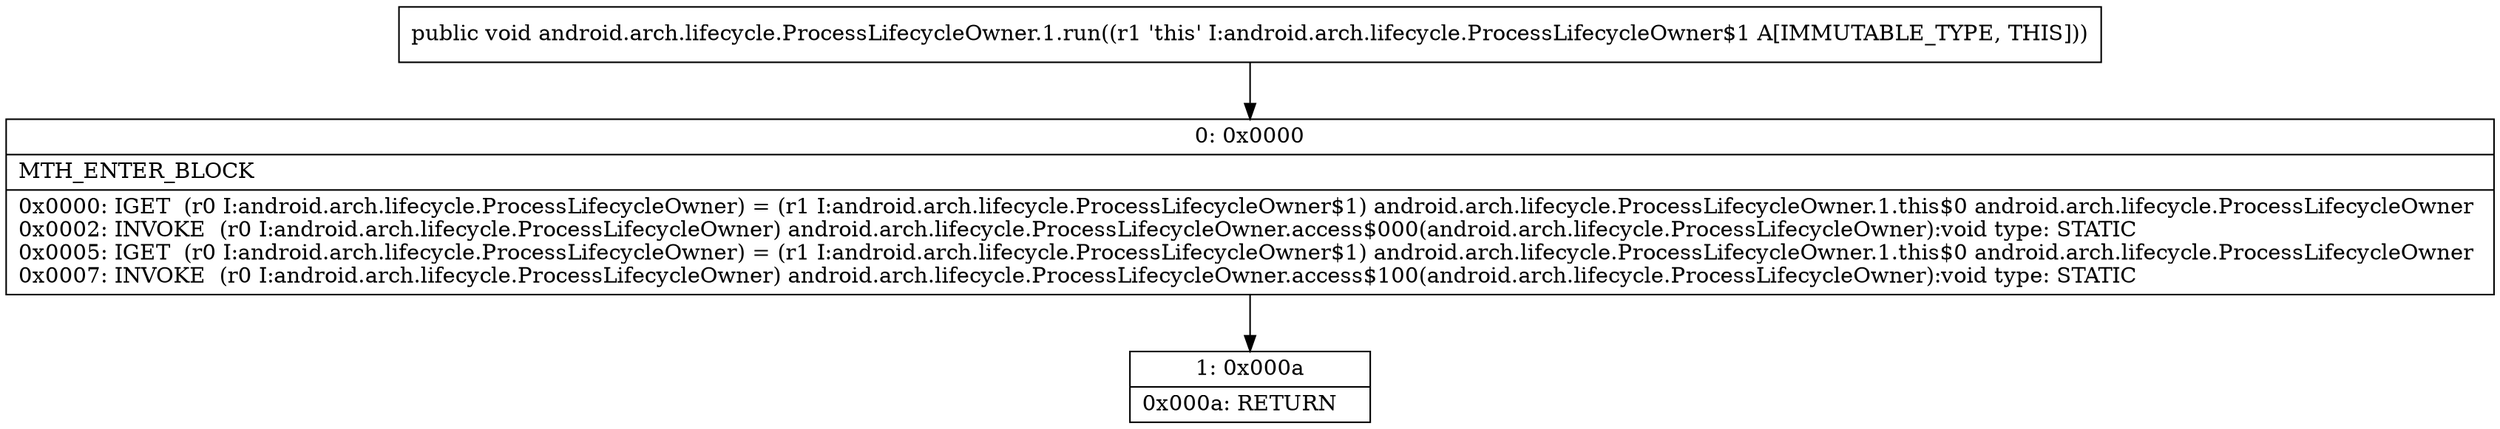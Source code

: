 digraph "CFG forandroid.arch.lifecycle.ProcessLifecycleOwner.1.run()V" {
Node_0 [shape=record,label="{0\:\ 0x0000|MTH_ENTER_BLOCK\l|0x0000: IGET  (r0 I:android.arch.lifecycle.ProcessLifecycleOwner) = (r1 I:android.arch.lifecycle.ProcessLifecycleOwner$1) android.arch.lifecycle.ProcessLifecycleOwner.1.this$0 android.arch.lifecycle.ProcessLifecycleOwner \l0x0002: INVOKE  (r0 I:android.arch.lifecycle.ProcessLifecycleOwner) android.arch.lifecycle.ProcessLifecycleOwner.access$000(android.arch.lifecycle.ProcessLifecycleOwner):void type: STATIC \l0x0005: IGET  (r0 I:android.arch.lifecycle.ProcessLifecycleOwner) = (r1 I:android.arch.lifecycle.ProcessLifecycleOwner$1) android.arch.lifecycle.ProcessLifecycleOwner.1.this$0 android.arch.lifecycle.ProcessLifecycleOwner \l0x0007: INVOKE  (r0 I:android.arch.lifecycle.ProcessLifecycleOwner) android.arch.lifecycle.ProcessLifecycleOwner.access$100(android.arch.lifecycle.ProcessLifecycleOwner):void type: STATIC \l}"];
Node_1 [shape=record,label="{1\:\ 0x000a|0x000a: RETURN   \l}"];
MethodNode[shape=record,label="{public void android.arch.lifecycle.ProcessLifecycleOwner.1.run((r1 'this' I:android.arch.lifecycle.ProcessLifecycleOwner$1 A[IMMUTABLE_TYPE, THIS])) }"];
MethodNode -> Node_0;
Node_0 -> Node_1;
}

